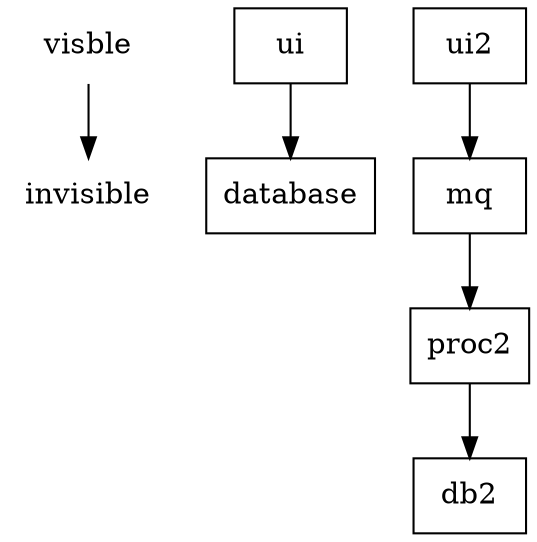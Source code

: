 digraph wardleyMap {
  rankdir=TB;

  // Client-side Apps - #FFEB3B (yellow)
  //node[fillcolor="#FFEB3B" style="filled" fontcolor="black"];


  // Storage - #303F9F (dark blue)
  //node[fillcolor="#303F9F" style="filled" fontcolor="white"];
  //contentful[label="Contentful Space"];
  //neo[label="Neo4j"];
  

  // Microservices - #C8E6C9 (light green)
  //node[fillcolor="#C8E6C9" style="filled" fontcolor="black"];
  //contentful_to_neo4j[label="Contentful to Neo4j"]
  node[shape=none]
  visble[rank="min"]
  invisible[rank="max"]

  node[shape=box]
  ui[rank="min"]
  database
  ui2[rank="min"]
  mq
  proc2
  db2


  

  subgraph value {
    visble -> invisible;
    ui -> database;
    ui2 -> mq -> proc2 -> db2;
  }

  

}

